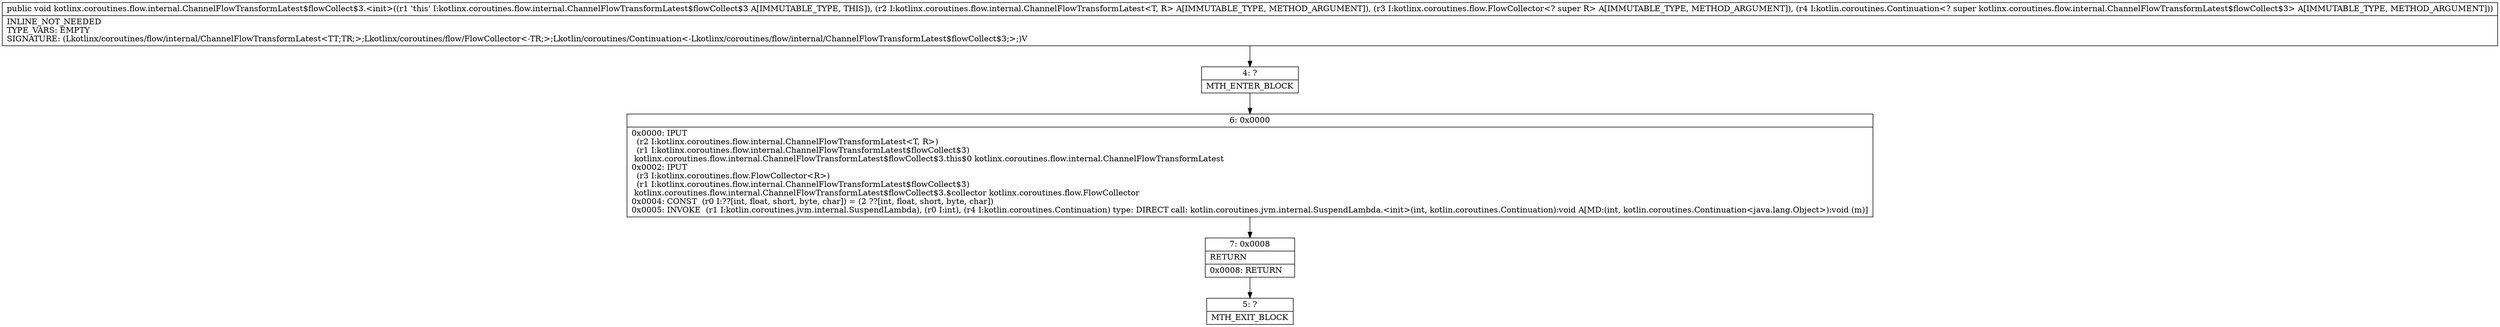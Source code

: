 digraph "CFG forkotlinx.coroutines.flow.internal.ChannelFlowTransformLatest$flowCollect$3.\<init\>(Lkotlinx\/coroutines\/flow\/internal\/ChannelFlowTransformLatest;Lkotlinx\/coroutines\/flow\/FlowCollector;Lkotlin\/coroutines\/Continuation;)V" {
Node_4 [shape=record,label="{4\:\ ?|MTH_ENTER_BLOCK\l}"];
Node_6 [shape=record,label="{6\:\ 0x0000|0x0000: IPUT  \l  (r2 I:kotlinx.coroutines.flow.internal.ChannelFlowTransformLatest\<T, R\>)\l  (r1 I:kotlinx.coroutines.flow.internal.ChannelFlowTransformLatest$flowCollect$3)\l kotlinx.coroutines.flow.internal.ChannelFlowTransformLatest$flowCollect$3.this$0 kotlinx.coroutines.flow.internal.ChannelFlowTransformLatest \l0x0002: IPUT  \l  (r3 I:kotlinx.coroutines.flow.FlowCollector\<R\>)\l  (r1 I:kotlinx.coroutines.flow.internal.ChannelFlowTransformLatest$flowCollect$3)\l kotlinx.coroutines.flow.internal.ChannelFlowTransformLatest$flowCollect$3.$collector kotlinx.coroutines.flow.FlowCollector \l0x0004: CONST  (r0 I:??[int, float, short, byte, char]) = (2 ??[int, float, short, byte, char]) \l0x0005: INVOKE  (r1 I:kotlin.coroutines.jvm.internal.SuspendLambda), (r0 I:int), (r4 I:kotlin.coroutines.Continuation) type: DIRECT call: kotlin.coroutines.jvm.internal.SuspendLambda.\<init\>(int, kotlin.coroutines.Continuation):void A[MD:(int, kotlin.coroutines.Continuation\<java.lang.Object\>):void (m)]\l}"];
Node_7 [shape=record,label="{7\:\ 0x0008|RETURN\l|0x0008: RETURN   \l}"];
Node_5 [shape=record,label="{5\:\ ?|MTH_EXIT_BLOCK\l}"];
MethodNode[shape=record,label="{public void kotlinx.coroutines.flow.internal.ChannelFlowTransformLatest$flowCollect$3.\<init\>((r1 'this' I:kotlinx.coroutines.flow.internal.ChannelFlowTransformLatest$flowCollect$3 A[IMMUTABLE_TYPE, THIS]), (r2 I:kotlinx.coroutines.flow.internal.ChannelFlowTransformLatest\<T, R\> A[IMMUTABLE_TYPE, METHOD_ARGUMENT]), (r3 I:kotlinx.coroutines.flow.FlowCollector\<? super R\> A[IMMUTABLE_TYPE, METHOD_ARGUMENT]), (r4 I:kotlin.coroutines.Continuation\<? super kotlinx.coroutines.flow.internal.ChannelFlowTransformLatest$flowCollect$3\> A[IMMUTABLE_TYPE, METHOD_ARGUMENT]))  | INLINE_NOT_NEEDED\lTYPE_VARS: EMPTY\lSIGNATURE: (Lkotlinx\/coroutines\/flow\/internal\/ChannelFlowTransformLatest\<TT;TR;\>;Lkotlinx\/coroutines\/flow\/FlowCollector\<\-TR;\>;Lkotlin\/coroutines\/Continuation\<\-Lkotlinx\/coroutines\/flow\/internal\/ChannelFlowTransformLatest$flowCollect$3;\>;)V\l}"];
MethodNode -> Node_4;Node_4 -> Node_6;
Node_6 -> Node_7;
Node_7 -> Node_5;
}

